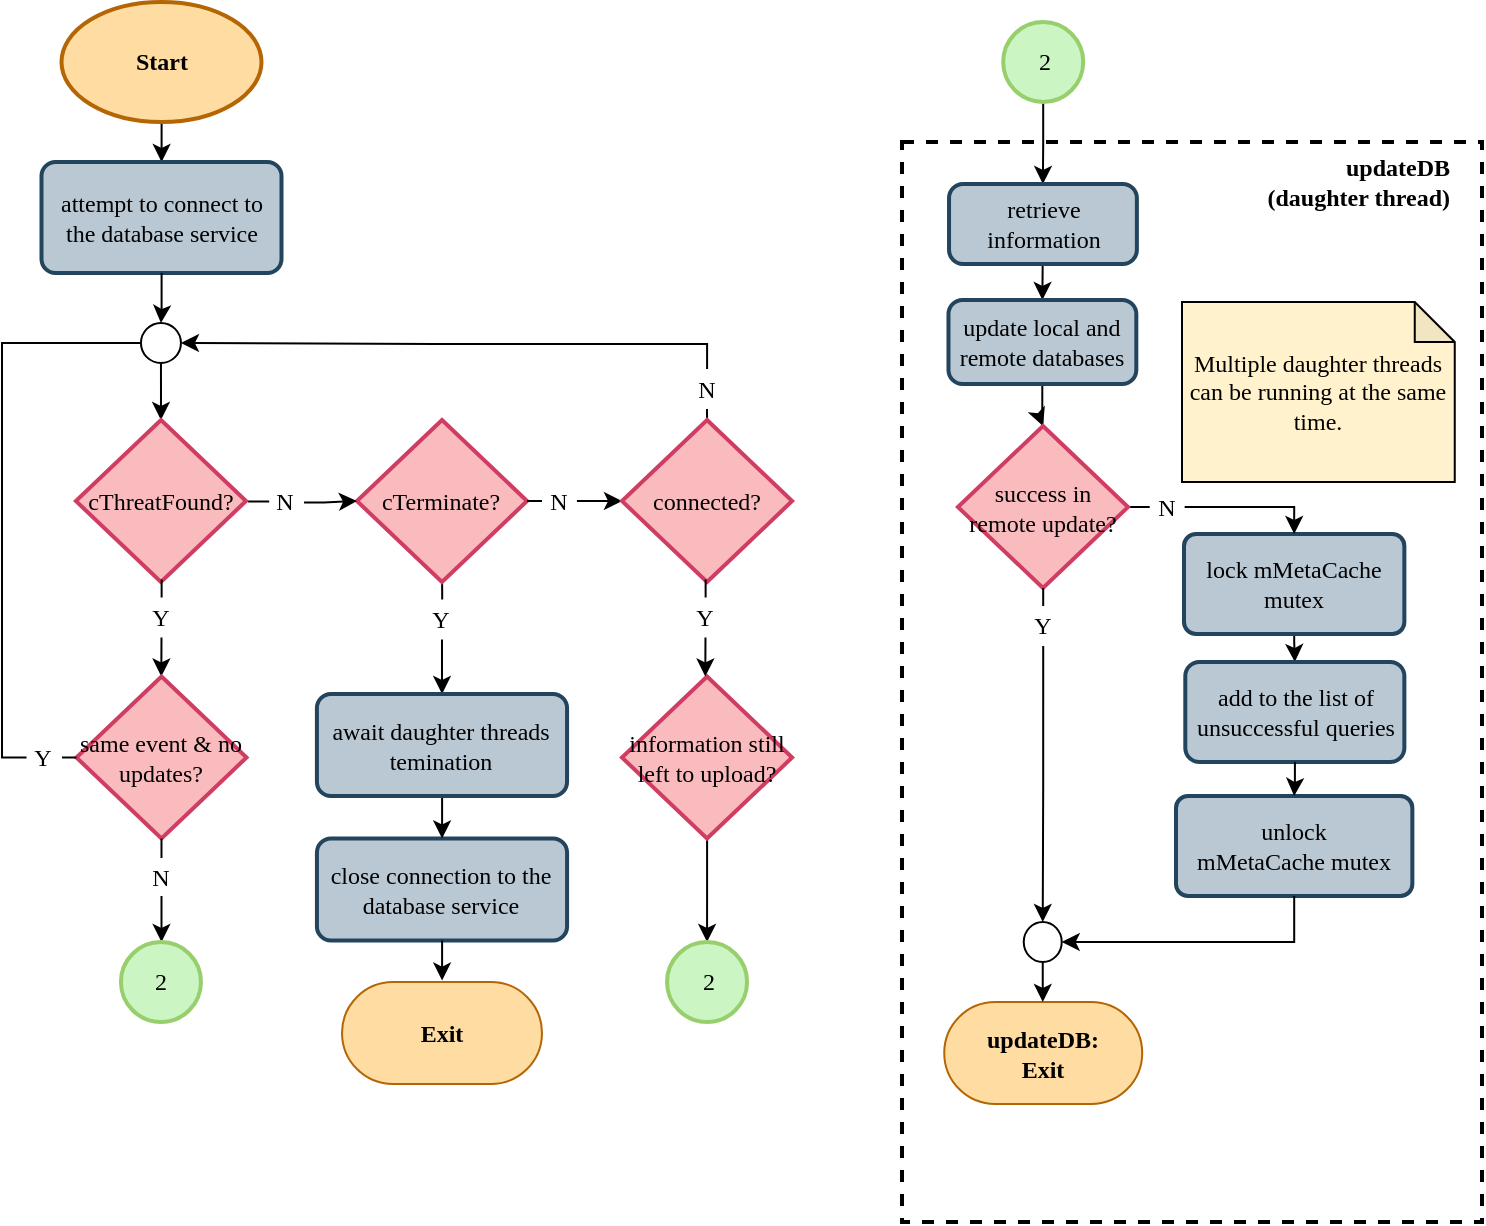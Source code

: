 <mxfile version="13.9.9" type="device"><diagram id="vXdH0S8YqX3_sipvJm4k" name="Page-1"><mxGraphModel dx="872" dy="1004" grid="1" gridSize="10" guides="1" tooltips="1" connect="1" arrows="1" fold="1" page="1" pageScale="1" pageWidth="1169" pageHeight="827" math="0" shadow="0"><root><mxCell id="0"/><mxCell id="1" parent="0"/><mxCell id="gB9dx4Vlz5DPmLQqL6BQ-155" value="-" style="rounded=0;whiteSpace=wrap;html=1;strokeWidth=2;dashed=1;fillColor=none;" parent="1" vertex="1"><mxGeometry x="530" y="90" width="290" height="540" as="geometry"/></mxCell><mxCell id="gB9dx4Vlz5DPmLQqL6BQ-11" style="edgeStyle=orthogonalEdgeStyle;rounded=0;orthogonalLoop=1;jettySize=auto;html=1;" parent="1" source="gB9dx4Vlz5DPmLQqL6BQ-2" target="gB9dx4Vlz5DPmLQqL6BQ-10" edge="1"><mxGeometry relative="1" as="geometry"/></mxCell><mxCell id="gB9dx4Vlz5DPmLQqL6BQ-2" value="Start" style="strokeWidth=2;html=1;shape=mxgraph.flowchart.start_1;whiteSpace=wrap;fontStyle=1;strokeColor=#b46504;fillColor=#FFDCA1;fontFamily=Consolas;" parent="1" vertex="1"><mxGeometry x="109.75" y="20" width="100" height="60" as="geometry"/></mxCell><mxCell id="gB9dx4Vlz5DPmLQqL6BQ-20" style="edgeStyle=orthogonalEdgeStyle;rounded=0;orthogonalLoop=1;jettySize=auto;html=1;entryX=0.5;entryY=0;entryDx=0;entryDy=0;entryPerimeter=0;" parent="1" source="v-ZAd8Nm1OCSiAoulUlo-15" target="v-ZAd8Nm1OCSiAoulUlo-4" edge="1"><mxGeometry relative="1" as="geometry"><mxPoint x="170.01" y="190" as="targetPoint"/></mxGeometry></mxCell><mxCell id="gB9dx4Vlz5DPmLQqL6BQ-10" value="attempt to connect to the database service" style="rounded=1;whiteSpace=wrap;html=1;absoluteArcSize=1;arcSize=14;strokeWidth=2;fillColor=#bac8d3;strokeColor=#23445d;fontFamily=Consolas;" parent="1" vertex="1"><mxGeometry x="99.75" y="100" width="120" height="55.5" as="geometry"/></mxCell><mxCell id="gB9dx4Vlz5DPmLQqL6BQ-122" style="edgeStyle=orthogonalEdgeStyle;rounded=0;orthogonalLoop=1;jettySize=auto;html=1;endArrow=classic;endFill=1;" parent="1" source="gB9dx4Vlz5DPmLQqL6BQ-94" target="v-ZAd8Nm1OCSiAoulUlo-37" edge="1"><mxGeometry relative="1" as="geometry"><mxPoint x="600.27" y="111" as="targetPoint"/><mxPoint x="600.235" y="19.5" as="sourcePoint"/></mxGeometry></mxCell><mxCell id="gB9dx4Vlz5DPmLQqL6BQ-156" value="updateDB &lt;br&gt;(daughter thread)" style="text;html=1;strokeColor=none;fillColor=none;align=right;verticalAlign=middle;whiteSpace=wrap;rounded=0;dashed=1;fontFamily=Consolas;fontStyle=1" parent="1" vertex="1"><mxGeometry x="691.46" y="100" width="114.92" height="20" as="geometry"/></mxCell><mxCell id="gB9dx4Vlz5DPmLQqL6BQ-157" value="Multiple daughter threads can be running at the same time." style="shape=note;html=1;backgroundOutline=1;darkOpacity=0.05;size=20;fillColor=#fff2cc;strokeColor=#000000;whiteSpace=wrap;fontFamily=Consolas;spacing=2;" parent="1" vertex="1"><mxGeometry x="670" y="170" width="136.38" height="90" as="geometry"/></mxCell><mxCell id="v-ZAd8Nm1OCSiAoulUlo-1" style="edgeStyle=orthogonalEdgeStyle;rounded=0;orthogonalLoop=1;jettySize=auto;html=1;exitX=0.5;exitY=1;exitDx=0;exitDy=0;" edge="1" parent="1" source="v-ZAd8Nm1OCSiAoulUlo-9" target="v-ZAd8Nm1OCSiAoulUlo-87"><mxGeometry relative="1" as="geometry"><mxPoint x="300" y="314.75" as="sourcePoint"/><mxPoint x="300" y="357.25" as="targetPoint"/><Array as="points"/></mxGeometry></mxCell><mxCell id="v-ZAd8Nm1OCSiAoulUlo-2" style="edgeStyle=orthogonalEdgeStyle;rounded=0;orthogonalLoop=1;jettySize=auto;html=1;entryX=0;entryY=0.5;entryDx=0;entryDy=0;endArrow=none;endFill=0;" edge="1" parent="1"><mxGeometry relative="1" as="geometry"><Array as="points"><mxPoint x="214" y="269.75"/></Array><mxPoint x="203.0" y="269.806" as="sourcePoint"/><mxPoint x="213.55" y="269.75" as="targetPoint"/></mxGeometry></mxCell><mxCell id="v-ZAd8Nm1OCSiAoulUlo-3" style="edgeStyle=orthogonalEdgeStyle;rounded=0;orthogonalLoop=1;jettySize=auto;html=1;entryX=0.5;entryY=0;entryDx=0;entryDy=0;endArrow=none;endFill=0;" edge="1" parent="1" target="v-ZAd8Nm1OCSiAoulUlo-9"><mxGeometry relative="1" as="geometry"><mxPoint x="300.067" y="309.75" as="sourcePoint"/><Array as="points"><mxPoint x="300" y="318.75"/><mxPoint x="300" y="318.75"/></Array></mxGeometry></mxCell><mxCell id="v-ZAd8Nm1OCSiAoulUlo-4" value="cThreatFound?" style="strokeWidth=2;html=1;shape=mxgraph.flowchart.decision;whiteSpace=wrap;fillColor=#FABBBE;strokeColor=#D03D63;fontFamily=Consolas;" vertex="1" parent="1"><mxGeometry x="116.95" y="229" width="85.05" height="81" as="geometry"/></mxCell><mxCell id="v-ZAd8Nm1OCSiAoulUlo-5" style="edgeStyle=orthogonalEdgeStyle;rounded=0;orthogonalLoop=1;jettySize=auto;html=1;entryX=0.5;entryY=1;entryDx=0;entryDy=0;endArrow=none;endFill=0;exitX=0.5;exitY=0;exitDx=0;exitDy=0;exitPerimeter=0;" edge="1" parent="1" target="v-ZAd8Nm1OCSiAoulUlo-10"><mxGeometry relative="1" as="geometry"><Array as="points"><mxPoint x="432.53" y="223.5"/><mxPoint x="432.53" y="223.5"/></Array><mxPoint x="432.525" y="228.5" as="sourcePoint"/></mxGeometry></mxCell><mxCell id="v-ZAd8Nm1OCSiAoulUlo-72" style="edgeStyle=none;rounded=0;orthogonalLoop=1;jettySize=auto;html=1;endArrow=classic;endFill=1;strokeColor=#000000;" edge="1" parent="1" source="v-ZAd8Nm1OCSiAoulUlo-76" target="v-ZAd8Nm1OCSiAoulUlo-71"><mxGeometry relative="1" as="geometry"/></mxCell><mxCell id="v-ZAd8Nm1OCSiAoulUlo-6" value="cTerminate?" style="strokeWidth=2;html=1;shape=mxgraph.flowchart.decision;whiteSpace=wrap;fillColor=#FABBBE;strokeColor=#D03D63;fontFamily=Consolas;" vertex="1" parent="1"><mxGeometry x="257.47" y="229" width="85.05" height="81" as="geometry"/></mxCell><mxCell id="v-ZAd8Nm1OCSiAoulUlo-7" style="edgeStyle=orthogonalEdgeStyle;rounded=0;orthogonalLoop=1;jettySize=auto;html=1;entryX=0;entryY=0.5;entryDx=0;entryDy=0;entryPerimeter=0;endArrow=classic;endFill=1;" edge="1" parent="1" target="v-ZAd8Nm1OCSiAoulUlo-6"><mxGeometry relative="1" as="geometry"><Array as="points"><mxPoint x="241" y="270"/><mxPoint x="258" y="270"/></Array><mxPoint x="231.02" y="270.194" as="sourcePoint"/><mxPoint x="248.47" y="270.25" as="targetPoint"/></mxGeometry></mxCell><mxCell id="v-ZAd8Nm1OCSiAoulUlo-8" value="N" style="text;html=1;strokeColor=none;fillColor=none;align=center;verticalAlign=middle;whiteSpace=wrap;rounded=0;fontFamily=Consolas;" vertex="1" parent="1"><mxGeometry x="213" y="260" width="17.47" height="20" as="geometry"/></mxCell><mxCell id="v-ZAd8Nm1OCSiAoulUlo-9" value="Y" style="text;html=1;strokeColor=none;fillColor=none;align=center;verticalAlign=middle;whiteSpace=wrap;rounded=0;fontFamily=Consolas;" vertex="1" parent="1"><mxGeometry x="291.26" y="318.75" width="17.47" height="20" as="geometry"/></mxCell><mxCell id="v-ZAd8Nm1OCSiAoulUlo-79" style="edgeStyle=orthogonalEdgeStyle;rounded=0;orthogonalLoop=1;jettySize=auto;html=1;entryX=1;entryY=0.5;entryDx=0;entryDy=0;endArrow=classic;endFill=1;strokeColor=#000000;" edge="1" parent="1" source="v-ZAd8Nm1OCSiAoulUlo-10" target="v-ZAd8Nm1OCSiAoulUlo-15"><mxGeometry relative="1" as="geometry"><Array as="points"><mxPoint x="433" y="191"/><mxPoint x="297" y="191"/></Array></mxGeometry></mxCell><mxCell id="v-ZAd8Nm1OCSiAoulUlo-10" value="N" style="text;html=1;strokeColor=none;fillColor=none;align=center;verticalAlign=middle;whiteSpace=wrap;rounded=0;fontFamily=Consolas;" vertex="1" parent="1"><mxGeometry x="423.79" y="203.5" width="17.47" height="20" as="geometry"/></mxCell><mxCell id="v-ZAd8Nm1OCSiAoulUlo-12" style="edgeStyle=orthogonalEdgeStyle;rounded=0;orthogonalLoop=1;jettySize=auto;html=1;exitX=0.5;exitY=1;exitDx=0;exitDy=0;" edge="1" parent="1" source="v-ZAd8Nm1OCSiAoulUlo-14"><mxGeometry relative="1" as="geometry"><mxPoint x="158.75" y="313.75" as="sourcePoint"/><mxPoint x="159.647" y="357.25" as="targetPoint"/><Array as="points"><mxPoint x="159" y="347.75"/><mxPoint x="160" y="347.75"/></Array></mxGeometry></mxCell><mxCell id="v-ZAd8Nm1OCSiAoulUlo-13" style="edgeStyle=orthogonalEdgeStyle;rounded=0;orthogonalLoop=1;jettySize=auto;html=1;entryX=0.5;entryY=0;entryDx=0;entryDy=0;endArrow=none;endFill=0;" edge="1" parent="1" target="v-ZAd8Nm1OCSiAoulUlo-14"><mxGeometry relative="1" as="geometry"><mxPoint x="159.817" y="308.75" as="sourcePoint"/><Array as="points"><mxPoint x="159.75" y="317.75"/><mxPoint x="159.75" y="317.75"/></Array></mxGeometry></mxCell><mxCell id="v-ZAd8Nm1OCSiAoulUlo-14" value="Y" style="text;html=1;strokeColor=none;fillColor=none;align=center;verticalAlign=middle;whiteSpace=wrap;rounded=0;fontFamily=Consolas;" vertex="1" parent="1"><mxGeometry x="151.01" y="317.75" width="17.47" height="20" as="geometry"/></mxCell><mxCell id="v-ZAd8Nm1OCSiAoulUlo-15" value="" style="ellipse;whiteSpace=wrap;html=1;aspect=fixed;fontFamily=Consolas;" vertex="1" parent="1"><mxGeometry x="149.48" y="180.5" width="20" height="20" as="geometry"/></mxCell><mxCell id="v-ZAd8Nm1OCSiAoulUlo-16" style="edgeStyle=orthogonalEdgeStyle;rounded=0;orthogonalLoop=1;jettySize=auto;html=1;entryX=0.5;entryY=0;entryDx=0;entryDy=0;entryPerimeter=0;" edge="1" parent="1" source="gB9dx4Vlz5DPmLQqL6BQ-10" target="v-ZAd8Nm1OCSiAoulUlo-15"><mxGeometry relative="1" as="geometry"><mxPoint x="158.995" y="154.5" as="sourcePoint"/><mxPoint x="158.995" y="247.75" as="targetPoint"/></mxGeometry></mxCell><mxCell id="v-ZAd8Nm1OCSiAoulUlo-21" style="edgeStyle=orthogonalEdgeStyle;rounded=0;orthogonalLoop=1;jettySize=auto;html=1;" edge="1" parent="1" source="v-ZAd8Nm1OCSiAoulUlo-22"><mxGeometry relative="1" as="geometry"><mxPoint x="159.765" y="490.0" as="targetPoint"/></mxGeometry></mxCell><mxCell id="v-ZAd8Nm1OCSiAoulUlo-24" style="edgeStyle=orthogonalEdgeStyle;rounded=0;orthogonalLoop=1;jettySize=auto;html=1;entryX=0;entryY=0.5;entryDx=0;entryDy=0;endArrow=none;endFill=0;" edge="1" parent="1" source="v-ZAd8Nm1OCSiAoulUlo-25" target="v-ZAd8Nm1OCSiAoulUlo-15"><mxGeometry relative="1" as="geometry"><Array as="points"><mxPoint x="80" y="398"/><mxPoint x="80" y="190"/></Array></mxGeometry></mxCell><mxCell id="v-ZAd8Nm1OCSiAoulUlo-18" value="same event &amp;amp; no updates?" style="strokeWidth=2;html=1;shape=mxgraph.flowchart.decision;whiteSpace=wrap;fillColor=#FABBBE;strokeColor=#D03D63;fontFamily=Consolas;" vertex="1" parent="1"><mxGeometry x="117.22" y="357.25" width="85.05" height="81" as="geometry"/></mxCell><mxCell id="v-ZAd8Nm1OCSiAoulUlo-22" value="N" style="text;html=1;strokeColor=none;fillColor=none;align=center;verticalAlign=middle;whiteSpace=wrap;rounded=0;fontFamily=Consolas;" vertex="1" parent="1"><mxGeometry x="151.02" y="448" width="17.47" height="19" as="geometry"/></mxCell><mxCell id="v-ZAd8Nm1OCSiAoulUlo-23" style="edgeStyle=orthogonalEdgeStyle;rounded=0;orthogonalLoop=1;jettySize=auto;html=1;endArrow=none;endFill=0;" edge="1" parent="1" source="v-ZAd8Nm1OCSiAoulUlo-18" target="v-ZAd8Nm1OCSiAoulUlo-22"><mxGeometry relative="1" as="geometry"><mxPoint x="159.745" y="438.25" as="sourcePoint"/><mxPoint x="159.745" y="499.5" as="targetPoint"/><Array as="points"><mxPoint x="160" y="450"/><mxPoint x="160" y="450"/></Array></mxGeometry></mxCell><mxCell id="v-ZAd8Nm1OCSiAoulUlo-25" value="Y" style="text;html=1;strokeColor=none;fillColor=none;align=center;verticalAlign=middle;whiteSpace=wrap;rounded=0;fontFamily=Consolas;" vertex="1" parent="1"><mxGeometry x="92.27" y="387.75" width="17.47" height="20" as="geometry"/></mxCell><mxCell id="v-ZAd8Nm1OCSiAoulUlo-28" style="edgeStyle=orthogonalEdgeStyle;rounded=0;orthogonalLoop=1;jettySize=auto;html=1;entryX=1;entryY=0.5;entryDx=0;entryDy=0;endArrow=none;endFill=0;exitX=0;exitY=0.5;exitDx=0;exitDy=0;exitPerimeter=0;" edge="1" parent="1" source="v-ZAd8Nm1OCSiAoulUlo-18" target="v-ZAd8Nm1OCSiAoulUlo-25"><mxGeometry relative="1" as="geometry"><mxPoint x="110" y="350" as="sourcePoint"/><mxPoint x="149.48" y="190.5" as="targetPoint"/><Array as="points"><mxPoint x="110" y="398"/><mxPoint x="100" y="398"/></Array></mxGeometry></mxCell><mxCell id="v-ZAd8Nm1OCSiAoulUlo-65" style="edgeStyle=none;rounded=0;orthogonalLoop=1;jettySize=auto;html=1;entryX=0.5;entryY=0;entryDx=0;entryDy=0;endArrow=classic;endFill=1;strokeColor=#000000;" edge="1" parent="1" source="v-ZAd8Nm1OCSiAoulUlo-37" target="v-ZAd8Nm1OCSiAoulUlo-38"><mxGeometry relative="1" as="geometry"/></mxCell><mxCell id="v-ZAd8Nm1OCSiAoulUlo-37" value="retrieve information" style="rounded=1;whiteSpace=wrap;html=1;absoluteArcSize=1;arcSize=14;strokeWidth=2;fillColor=#bac8d3;strokeColor=#23445d;fontFamily=Consolas;" vertex="1" parent="1"><mxGeometry x="553.52" y="111" width="93.92" height="40" as="geometry"/></mxCell><mxCell id="v-ZAd8Nm1OCSiAoulUlo-47" style="edgeStyle=orthogonalEdgeStyle;rounded=0;orthogonalLoop=1;jettySize=auto;html=1;endArrow=classic;endFill=1;" edge="1" parent="1" source="v-ZAd8Nm1OCSiAoulUlo-38" target="v-ZAd8Nm1OCSiAoulUlo-46"><mxGeometry relative="1" as="geometry"/></mxCell><mxCell id="v-ZAd8Nm1OCSiAoulUlo-38" value="update local and remote databases" style="rounded=1;whiteSpace=wrap;html=1;absoluteArcSize=1;arcSize=14;strokeWidth=2;fillColor=#bac8d3;strokeColor=#23445d;fontFamily=Consolas;" vertex="1" parent="1"><mxGeometry x="553.24" y="169" width="93.92" height="42" as="geometry"/></mxCell><mxCell id="v-ZAd8Nm1OCSiAoulUlo-43" value="close connection to the database service" style="rounded=1;whiteSpace=wrap;html=1;absoluteArcSize=1;arcSize=14;strokeWidth=2;fillColor=#bac8d3;strokeColor=#23445d;fontFamily=Consolas;" vertex="1" parent="1"><mxGeometry x="237.46" y="438.25" width="125.08" height="51" as="geometry"/></mxCell><mxCell id="v-ZAd8Nm1OCSiAoulUlo-44" style="edgeStyle=orthogonalEdgeStyle;rounded=0;orthogonalLoop=1;jettySize=auto;html=1;endArrow=classic;endFill=1;" edge="1" parent="1" source="v-ZAd8Nm1OCSiAoulUlo-43" target="v-ZAd8Nm1OCSiAoulUlo-45"><mxGeometry relative="1" as="geometry"><mxPoint x="300.048" y="550.5" as="sourcePoint"/></mxGeometry></mxCell><mxCell id="v-ZAd8Nm1OCSiAoulUlo-45" value="Exit" style="rounded=1;whiteSpace=wrap;html=1;arcSize=50;fillColor=#FFDCA1;strokeColor=#B46504;fontFamily=Consolas;fontStyle=1" vertex="1" parent="1"><mxGeometry x="250.01" y="510" width="99.98" height="51" as="geometry"/></mxCell><mxCell id="v-ZAd8Nm1OCSiAoulUlo-53" style="edgeStyle=orthogonalEdgeStyle;rounded=0;orthogonalLoop=1;jettySize=auto;html=1;entryX=0.5;entryY=0;entryDx=0;entryDy=0;endArrow=classic;endFill=1;" edge="1" parent="1" source="v-ZAd8Nm1OCSiAoulUlo-59" target="v-ZAd8Nm1OCSiAoulUlo-52"><mxGeometry relative="1" as="geometry"><Array as="points"><mxPoint x="726" y="340"/><mxPoint x="726" y="340"/></Array></mxGeometry></mxCell><mxCell id="v-ZAd8Nm1OCSiAoulUlo-68" style="edgeStyle=none;rounded=0;orthogonalLoop=1;jettySize=auto;html=1;entryX=0;entryY=0.5;entryDx=0;entryDy=0;endArrow=none;endFill=0;strokeColor=#000000;" edge="1" parent="1" source="v-ZAd8Nm1OCSiAoulUlo-46" target="v-ZAd8Nm1OCSiAoulUlo-66"><mxGeometry relative="1" as="geometry"/></mxCell><mxCell id="v-ZAd8Nm1OCSiAoulUlo-46" value="success in remote update?" style="strokeWidth=2;html=1;shape=mxgraph.flowchart.decision;whiteSpace=wrap;fillColor=#FABBBE;strokeColor=#D03D63;fontFamily=Consolas;" vertex="1" parent="1"><mxGeometry x="557.96" y="232" width="85.05" height="81" as="geometry"/></mxCell><mxCell id="v-ZAd8Nm1OCSiAoulUlo-48" style="edgeStyle=orthogonalEdgeStyle;rounded=0;orthogonalLoop=1;jettySize=auto;html=1;exitX=0.5;exitY=1;exitDx=0;exitDy=0;entryX=0.5;entryY=0;entryDx=0;entryDy=0;" edge="1" source="v-ZAd8Nm1OCSiAoulUlo-50" parent="1" target="v-ZAd8Nm1OCSiAoulUlo-54"><mxGeometry relative="1" as="geometry"><mxPoint x="600.61" y="318.0" as="sourcePoint"/><mxPoint x="600.593" y="364" as="targetPoint"/><Array as="points"/></mxGeometry></mxCell><mxCell id="v-ZAd8Nm1OCSiAoulUlo-49" style="edgeStyle=orthogonalEdgeStyle;rounded=0;orthogonalLoop=1;jettySize=auto;html=1;entryX=0.5;entryY=0;entryDx=0;entryDy=0;endArrow=none;endFill=0;" edge="1" target="v-ZAd8Nm1OCSiAoulUlo-50" parent="1"><mxGeometry relative="1" as="geometry"><mxPoint x="600.593" y="313" as="sourcePoint"/><Array as="points"><mxPoint x="601.13" y="322"/></Array></mxGeometry></mxCell><mxCell id="v-ZAd8Nm1OCSiAoulUlo-50" value="Y" style="text;html=1;strokeColor=none;fillColor=none;align=center;verticalAlign=middle;whiteSpace=wrap;rounded=0;fontFamily=Consolas;" vertex="1" parent="1"><mxGeometry x="591.87" y="322" width="17.47" height="20" as="geometry"/></mxCell><mxCell id="v-ZAd8Nm1OCSiAoulUlo-51" value="&lt;b&gt;updateDB:&lt;br&gt;Exit&lt;/b&gt;" style="rounded=1;whiteSpace=wrap;html=1;arcSize=50;fillColor=#FFDCA1;strokeColor=#B46504;fontFamily=Consolas;" vertex="1" parent="1"><mxGeometry x="551.12" y="520" width="98.98" height="51" as="geometry"/></mxCell><mxCell id="v-ZAd8Nm1OCSiAoulUlo-52" value="add to the list of unsuccessful queries" style="rounded=1;whiteSpace=wrap;html=1;absoluteArcSize=1;arcSize=14;strokeWidth=2;fillColor=#bac8d3;strokeColor=#23445d;fontFamily=Consolas;" vertex="1" parent="1"><mxGeometry x="671.65" y="350" width="109.53" height="50" as="geometry"/></mxCell><mxCell id="v-ZAd8Nm1OCSiAoulUlo-56" style="edgeStyle=orthogonalEdgeStyle;rounded=0;orthogonalLoop=1;jettySize=auto;html=1;endArrow=classic;endFill=1;exitX=0.5;exitY=1;exitDx=0;exitDy=0;entryX=0.5;entryY=0;entryDx=0;entryDy=0;" edge="1" parent="1" source="v-ZAd8Nm1OCSiAoulUlo-54" target="v-ZAd8Nm1OCSiAoulUlo-51"><mxGeometry relative="1" as="geometry"><mxPoint x="602.89" y="550" as="sourcePoint"/><mxPoint x="600.36" y="570" as="targetPoint"/><Array as="points"><mxPoint x="600" y="520"/></Array></mxGeometry></mxCell><mxCell id="v-ZAd8Nm1OCSiAoulUlo-54" value="" style="ellipse;whiteSpace=wrap;html=1;aspect=fixed;fontFamily=Consolas;" vertex="1" parent="1"><mxGeometry x="590.87" y="480" width="19" height="20" as="geometry"/></mxCell><mxCell id="gB9dx4Vlz5DPmLQqL6BQ-94" value="2" style="verticalLabelPosition=middle;verticalAlign=middle;html=1;shape=mxgraph.flowchart.on-page_reference;strokeWidth=2;align=center;labelPosition=center;fillColor=#CCF5C4;strokeColor=#98CF6D;fontFamily=Consolas;" parent="1" vertex="1"><mxGeometry x="580.6" y="30" width="40" height="40" as="geometry"/></mxCell><mxCell id="v-ZAd8Nm1OCSiAoulUlo-60" value="unlock mMetaCache&amp;nbsp;mutex" style="rounded=1;whiteSpace=wrap;html=1;absoluteArcSize=1;arcSize=12;strokeWidth=2;fillColor=#bac8d3;strokeColor=#23445d;fontFamily=Consolas;" vertex="1" parent="1"><mxGeometry x="667" y="417" width="118.18" height="50" as="geometry"/></mxCell><mxCell id="v-ZAd8Nm1OCSiAoulUlo-61" style="edgeStyle=orthogonalEdgeStyle;rounded=0;orthogonalLoop=1;jettySize=auto;html=1;entryX=0.5;entryY=0;entryDx=0;entryDy=0;endArrow=classic;endFill=1;" edge="1" parent="1" source="v-ZAd8Nm1OCSiAoulUlo-52" target="v-ZAd8Nm1OCSiAoulUlo-60"><mxGeometry relative="1" as="geometry"><mxPoint x="726" y="409" as="sourcePoint"/><mxPoint x="608.94" y="439" as="targetPoint"/><Array as="points"><mxPoint x="726" y="410"/><mxPoint x="726" y="410"/></Array></mxGeometry></mxCell><mxCell id="v-ZAd8Nm1OCSiAoulUlo-59" value="lock mMetaCache mutex" style="rounded=1;whiteSpace=wrap;html=1;absoluteArcSize=1;arcSize=12;strokeWidth=2;fillColor=#bac8d3;strokeColor=#23445d;fontFamily=Consolas;" vertex="1" parent="1"><mxGeometry x="671" y="286" width="110.18" height="50" as="geometry"/></mxCell><mxCell id="v-ZAd8Nm1OCSiAoulUlo-63" style="edgeStyle=orthogonalEdgeStyle;rounded=0;orthogonalLoop=1;jettySize=auto;html=1;entryX=0.5;entryY=0;entryDx=0;entryDy=0;endArrow=classic;endFill=1;" edge="1" parent="1" source="v-ZAd8Nm1OCSiAoulUlo-66" target="v-ZAd8Nm1OCSiAoulUlo-59"><mxGeometry relative="1" as="geometry"><mxPoint x="643.01" y="272.517" as="sourcePoint"/><mxPoint x="726.095" y="369" as="targetPoint"/><Array as="points"><mxPoint x="726" y="273"/></Array></mxGeometry></mxCell><mxCell id="v-ZAd8Nm1OCSiAoulUlo-64" value="2" style="verticalLabelPosition=middle;verticalAlign=middle;html=1;shape=mxgraph.flowchart.on-page_reference;strokeWidth=2;align=center;labelPosition=center;fillColor=#CCF5C4;strokeColor=#98CF6D;fontFamily=Consolas;" vertex="1" parent="1"><mxGeometry x="139.47" y="490" width="40" height="40" as="geometry"/></mxCell><mxCell id="v-ZAd8Nm1OCSiAoulUlo-66" value="N" style="text;html=1;strokeColor=none;fillColor=none;align=center;verticalAlign=middle;whiteSpace=wrap;rounded=0;fontFamily=Consolas;" vertex="1" parent="1"><mxGeometry x="653.86" y="262.5" width="17.47" height="20" as="geometry"/></mxCell><mxCell id="v-ZAd8Nm1OCSiAoulUlo-70" style="edgeStyle=orthogonalEdgeStyle;rounded=0;orthogonalLoop=1;jettySize=auto;html=1;entryX=1;entryY=0.5;entryDx=0;entryDy=0;endArrow=classic;endFill=1;" edge="1" parent="1" source="v-ZAd8Nm1OCSiAoulUlo-60" target="v-ZAd8Nm1OCSiAoulUlo-54"><mxGeometry relative="1" as="geometry"><mxPoint x="722" y="479" as="sourcePoint"/><mxPoint x="726.09" y="483" as="targetPoint"/><Array as="points"><mxPoint x="726" y="490"/></Array></mxGeometry></mxCell><mxCell id="v-ZAd8Nm1OCSiAoulUlo-71" value="connected?" style="strokeWidth=2;html=1;shape=mxgraph.flowchart.decision;whiteSpace=wrap;fillColor=#FABBBE;strokeColor=#D03D63;fontFamily=Consolas;" vertex="1" parent="1"><mxGeometry x="390.0" y="229" width="85.05" height="81" as="geometry"/></mxCell><mxCell id="v-ZAd8Nm1OCSiAoulUlo-76" value="N" style="text;html=1;strokeColor=none;fillColor=none;align=center;verticalAlign=middle;whiteSpace=wrap;rounded=0;fontFamily=Consolas;" vertex="1" parent="1"><mxGeometry x="349.99" y="259.5" width="17.47" height="20" as="geometry"/></mxCell><mxCell id="v-ZAd8Nm1OCSiAoulUlo-77" style="edgeStyle=none;rounded=0;orthogonalLoop=1;jettySize=auto;html=1;endArrow=none;endFill=0;strokeColor=#000000;" edge="1" parent="1" source="v-ZAd8Nm1OCSiAoulUlo-6" target="v-ZAd8Nm1OCSiAoulUlo-76"><mxGeometry relative="1" as="geometry"><mxPoint x="342.52" y="269.5" as="sourcePoint"/><mxPoint x="390.0" y="269.5" as="targetPoint"/></mxGeometry></mxCell><mxCell id="v-ZAd8Nm1OCSiAoulUlo-83" style="edgeStyle=orthogonalEdgeStyle;rounded=0;orthogonalLoop=1;jettySize=auto;html=1;entryX=0.5;entryY=0;entryDx=0;entryDy=0;entryPerimeter=0;endArrow=classic;endFill=1;strokeColor=#000000;" edge="1" parent="1" source="v-ZAd8Nm1OCSiAoulUlo-80" target="v-ZAd8Nm1OCSiAoulUlo-82"><mxGeometry relative="1" as="geometry"/></mxCell><mxCell id="v-ZAd8Nm1OCSiAoulUlo-80" value="information still left to upload?" style="strokeWidth=2;html=1;shape=mxgraph.flowchart.decision;whiteSpace=wrap;fillColor=#FABBBE;strokeColor=#D03D63;fontFamily=Consolas;" vertex="1" parent="1"><mxGeometry x="390.0" y="357.25" width="85.05" height="81" as="geometry"/></mxCell><mxCell id="v-ZAd8Nm1OCSiAoulUlo-82" value="2" style="verticalLabelPosition=middle;verticalAlign=middle;html=1;shape=mxgraph.flowchart.on-page_reference;strokeWidth=2;align=center;labelPosition=center;fillColor=#CCF5C4;strokeColor=#98CF6D;fontFamily=Consolas;" vertex="1" parent="1"><mxGeometry x="412.53" y="490" width="40" height="40" as="geometry"/></mxCell><mxCell id="v-ZAd8Nm1OCSiAoulUlo-84" style="edgeStyle=orthogonalEdgeStyle;rounded=0;orthogonalLoop=1;jettySize=auto;html=1;exitX=0.5;exitY=1;exitDx=0;exitDy=0;" edge="1" source="v-ZAd8Nm1OCSiAoulUlo-86" parent="1"><mxGeometry relative="1" as="geometry"><mxPoint x="430.74" y="313.75" as="sourcePoint"/><mxPoint x="431.637" y="357.25" as="targetPoint"/><Array as="points"><mxPoint x="430.99" y="347.75"/><mxPoint x="431.99" y="347.75"/></Array></mxGeometry></mxCell><mxCell id="v-ZAd8Nm1OCSiAoulUlo-85" style="edgeStyle=orthogonalEdgeStyle;rounded=0;orthogonalLoop=1;jettySize=auto;html=1;entryX=0.5;entryY=0;entryDx=0;entryDy=0;endArrow=none;endFill=0;" edge="1" target="v-ZAd8Nm1OCSiAoulUlo-86" parent="1"><mxGeometry relative="1" as="geometry"><mxPoint x="431.807" y="308.75" as="sourcePoint"/><Array as="points"><mxPoint x="431.74" y="317.75"/><mxPoint x="431.74" y="317.75"/></Array></mxGeometry></mxCell><mxCell id="v-ZAd8Nm1OCSiAoulUlo-86" value="Y" style="text;html=1;strokeColor=none;fillColor=none;align=center;verticalAlign=middle;whiteSpace=wrap;rounded=0;fontFamily=Consolas;" vertex="1" parent="1"><mxGeometry x="423" y="317.75" width="17.47" height="20" as="geometry"/></mxCell><mxCell id="v-ZAd8Nm1OCSiAoulUlo-88" style="edgeStyle=orthogonalEdgeStyle;rounded=0;orthogonalLoop=1;jettySize=auto;html=1;endArrow=classic;endFill=1;strokeColor=#000000;" edge="1" parent="1" source="v-ZAd8Nm1OCSiAoulUlo-87" target="v-ZAd8Nm1OCSiAoulUlo-43"><mxGeometry relative="1" as="geometry"/></mxCell><mxCell id="v-ZAd8Nm1OCSiAoulUlo-87" value="await daughter threads temination" style="rounded=1;whiteSpace=wrap;html=1;absoluteArcSize=1;arcSize=14;strokeWidth=2;fillColor=#bac8d3;strokeColor=#23445d;fontFamily=Consolas;" vertex="1" parent="1"><mxGeometry x="237.45" y="366" width="125.08" height="51" as="geometry"/></mxCell></root></mxGraphModel></diagram></mxfile>